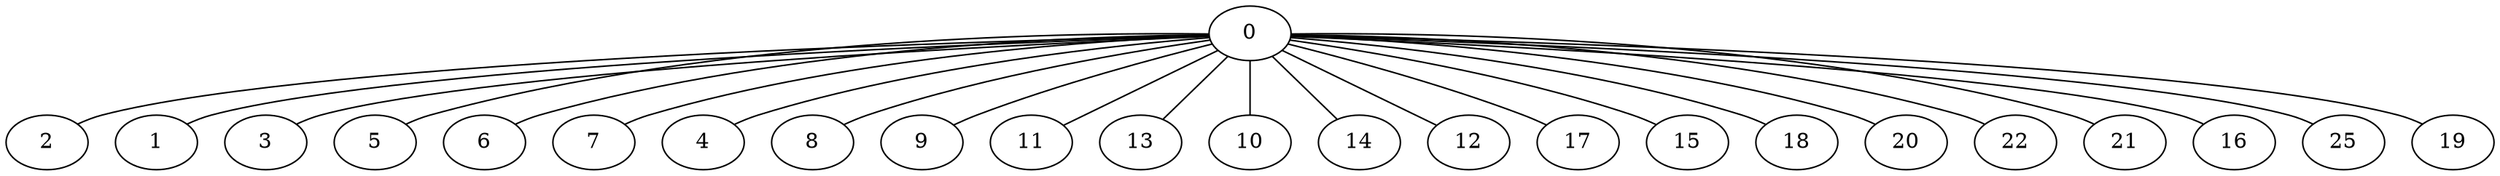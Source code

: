 graph G {
  0 -- 2;
  0 -- 1;
  0 -- 3;
  0 -- 5;
  0 -- 6;
  0 -- 7;
  0 -- 4;
  0 -- 8;
  0 -- 9;
  0 -- 11;
  0 -- 13;
  0 -- 10;
  0 -- 14;
  0 -- 12;
  0 -- 17;
  0 -- 15;
  0 -- 18;
  0 -- 20;
  0 -- 22;
  0 -- 21;
  0 -- 16;
  0 -- 25;
  0 -- 19;
}